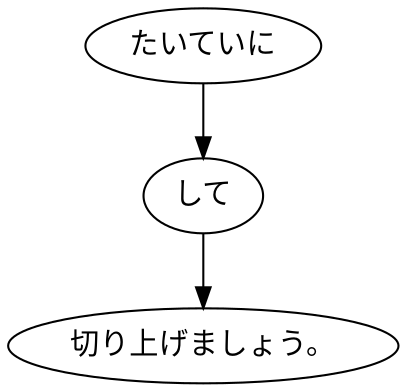 digraph graph7976 {
	node0 [label="たいていに"];
	node1 [label="して"];
	node2 [label="切り上げましょう。"];
	node0 -> node1;
	node1 -> node2;
}
